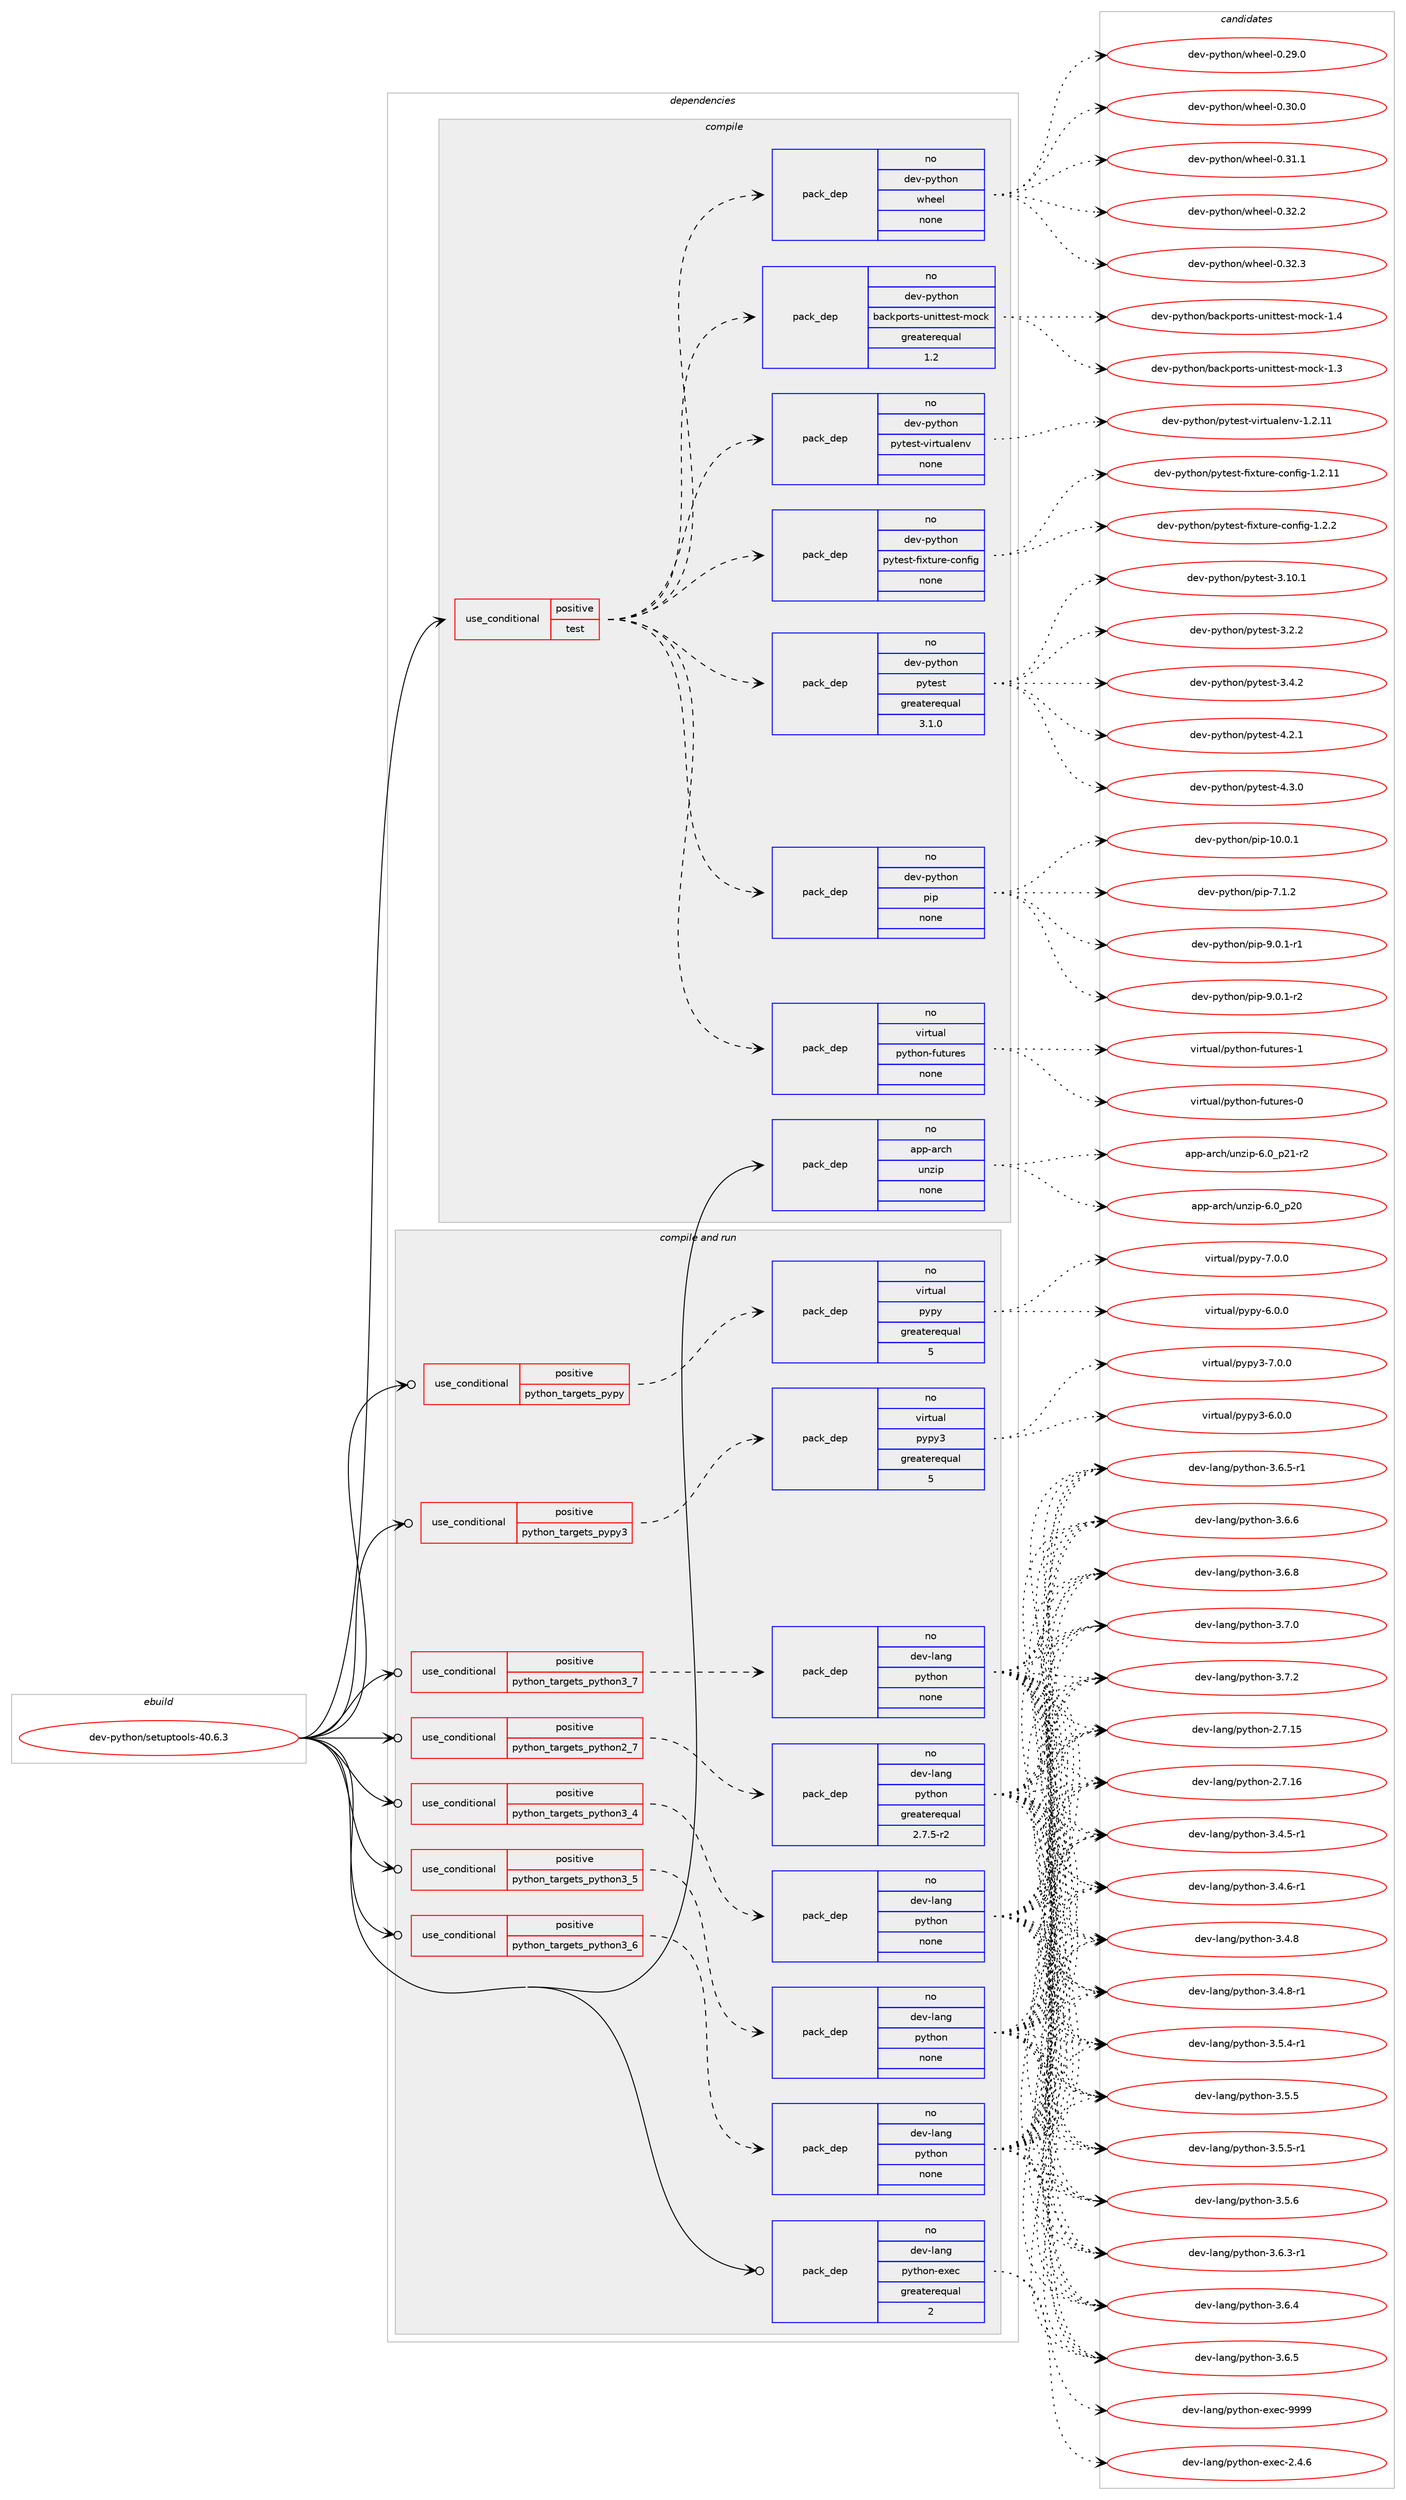 digraph prolog {

# *************
# Graph options
# *************

newrank=true;
concentrate=true;
compound=true;
graph [rankdir=LR,fontname=Helvetica,fontsize=10,ranksep=1.5];#, ranksep=2.5, nodesep=0.2];
edge  [arrowhead=vee];
node  [fontname=Helvetica,fontsize=10];

# **********
# The ebuild
# **********

subgraph cluster_leftcol {
color=gray;
rank=same;
label=<<i>ebuild</i>>;
id [label="dev-python/setuptools-40.6.3", color=red, width=4, href="../dev-python/setuptools-40.6.3.svg"];
}

# ****************
# The dependencies
# ****************

subgraph cluster_midcol {
color=gray;
label=<<i>dependencies</i>>;
subgraph cluster_compile {
fillcolor="#eeeeee";
style=filled;
label=<<i>compile</i>>;
subgraph cond384434 {
dependency1440745 [label=<<TABLE BORDER="0" CELLBORDER="1" CELLSPACING="0" CELLPADDING="4"><TR><TD ROWSPAN="3" CELLPADDING="10">use_conditional</TD></TR><TR><TD>positive</TD></TR><TR><TD>test</TD></TR></TABLE>>, shape=none, color=red];
subgraph pack1032949 {
dependency1440746 [label=<<TABLE BORDER="0" CELLBORDER="1" CELLSPACING="0" CELLPADDING="4" WIDTH="220"><TR><TD ROWSPAN="6" CELLPADDING="30">pack_dep</TD></TR><TR><TD WIDTH="110">no</TD></TR><TR><TD>dev-python</TD></TR><TR><TD>pip</TD></TR><TR><TD>none</TD></TR><TR><TD></TD></TR></TABLE>>, shape=none, color=blue];
}
dependency1440745:e -> dependency1440746:w [weight=20,style="dashed",arrowhead="vee"];
subgraph pack1032950 {
dependency1440747 [label=<<TABLE BORDER="0" CELLBORDER="1" CELLSPACING="0" CELLPADDING="4" WIDTH="220"><TR><TD ROWSPAN="6" CELLPADDING="30">pack_dep</TD></TR><TR><TD WIDTH="110">no</TD></TR><TR><TD>dev-python</TD></TR><TR><TD>pytest</TD></TR><TR><TD>greaterequal</TD></TR><TR><TD>3.1.0</TD></TR></TABLE>>, shape=none, color=blue];
}
dependency1440745:e -> dependency1440747:w [weight=20,style="dashed",arrowhead="vee"];
subgraph pack1032951 {
dependency1440748 [label=<<TABLE BORDER="0" CELLBORDER="1" CELLSPACING="0" CELLPADDING="4" WIDTH="220"><TR><TD ROWSPAN="6" CELLPADDING="30">pack_dep</TD></TR><TR><TD WIDTH="110">no</TD></TR><TR><TD>dev-python</TD></TR><TR><TD>pytest-fixture-config</TD></TR><TR><TD>none</TD></TR><TR><TD></TD></TR></TABLE>>, shape=none, color=blue];
}
dependency1440745:e -> dependency1440748:w [weight=20,style="dashed",arrowhead="vee"];
subgraph pack1032952 {
dependency1440749 [label=<<TABLE BORDER="0" CELLBORDER="1" CELLSPACING="0" CELLPADDING="4" WIDTH="220"><TR><TD ROWSPAN="6" CELLPADDING="30">pack_dep</TD></TR><TR><TD WIDTH="110">no</TD></TR><TR><TD>dev-python</TD></TR><TR><TD>pytest-virtualenv</TD></TR><TR><TD>none</TD></TR><TR><TD></TD></TR></TABLE>>, shape=none, color=blue];
}
dependency1440745:e -> dependency1440749:w [weight=20,style="dashed",arrowhead="vee"];
subgraph pack1032953 {
dependency1440750 [label=<<TABLE BORDER="0" CELLBORDER="1" CELLSPACING="0" CELLPADDING="4" WIDTH="220"><TR><TD ROWSPAN="6" CELLPADDING="30">pack_dep</TD></TR><TR><TD WIDTH="110">no</TD></TR><TR><TD>dev-python</TD></TR><TR><TD>backports-unittest-mock</TD></TR><TR><TD>greaterequal</TD></TR><TR><TD>1.2</TD></TR></TABLE>>, shape=none, color=blue];
}
dependency1440745:e -> dependency1440750:w [weight=20,style="dashed",arrowhead="vee"];
subgraph pack1032954 {
dependency1440751 [label=<<TABLE BORDER="0" CELLBORDER="1" CELLSPACING="0" CELLPADDING="4" WIDTH="220"><TR><TD ROWSPAN="6" CELLPADDING="30">pack_dep</TD></TR><TR><TD WIDTH="110">no</TD></TR><TR><TD>dev-python</TD></TR><TR><TD>wheel</TD></TR><TR><TD>none</TD></TR><TR><TD></TD></TR></TABLE>>, shape=none, color=blue];
}
dependency1440745:e -> dependency1440751:w [weight=20,style="dashed",arrowhead="vee"];
subgraph pack1032955 {
dependency1440752 [label=<<TABLE BORDER="0" CELLBORDER="1" CELLSPACING="0" CELLPADDING="4" WIDTH="220"><TR><TD ROWSPAN="6" CELLPADDING="30">pack_dep</TD></TR><TR><TD WIDTH="110">no</TD></TR><TR><TD>virtual</TD></TR><TR><TD>python-futures</TD></TR><TR><TD>none</TD></TR><TR><TD></TD></TR></TABLE>>, shape=none, color=blue];
}
dependency1440745:e -> dependency1440752:w [weight=20,style="dashed",arrowhead="vee"];
}
id:e -> dependency1440745:w [weight=20,style="solid",arrowhead="vee"];
subgraph pack1032956 {
dependency1440753 [label=<<TABLE BORDER="0" CELLBORDER="1" CELLSPACING="0" CELLPADDING="4" WIDTH="220"><TR><TD ROWSPAN="6" CELLPADDING="30">pack_dep</TD></TR><TR><TD WIDTH="110">no</TD></TR><TR><TD>app-arch</TD></TR><TR><TD>unzip</TD></TR><TR><TD>none</TD></TR><TR><TD></TD></TR></TABLE>>, shape=none, color=blue];
}
id:e -> dependency1440753:w [weight=20,style="solid",arrowhead="vee"];
}
subgraph cluster_compileandrun {
fillcolor="#eeeeee";
style=filled;
label=<<i>compile and run</i>>;
subgraph cond384435 {
dependency1440754 [label=<<TABLE BORDER="0" CELLBORDER="1" CELLSPACING="0" CELLPADDING="4"><TR><TD ROWSPAN="3" CELLPADDING="10">use_conditional</TD></TR><TR><TD>positive</TD></TR><TR><TD>python_targets_pypy</TD></TR></TABLE>>, shape=none, color=red];
subgraph pack1032957 {
dependency1440755 [label=<<TABLE BORDER="0" CELLBORDER="1" CELLSPACING="0" CELLPADDING="4" WIDTH="220"><TR><TD ROWSPAN="6" CELLPADDING="30">pack_dep</TD></TR><TR><TD WIDTH="110">no</TD></TR><TR><TD>virtual</TD></TR><TR><TD>pypy</TD></TR><TR><TD>greaterequal</TD></TR><TR><TD>5</TD></TR></TABLE>>, shape=none, color=blue];
}
dependency1440754:e -> dependency1440755:w [weight=20,style="dashed",arrowhead="vee"];
}
id:e -> dependency1440754:w [weight=20,style="solid",arrowhead="odotvee"];
subgraph cond384436 {
dependency1440756 [label=<<TABLE BORDER="0" CELLBORDER="1" CELLSPACING="0" CELLPADDING="4"><TR><TD ROWSPAN="3" CELLPADDING="10">use_conditional</TD></TR><TR><TD>positive</TD></TR><TR><TD>python_targets_pypy3</TD></TR></TABLE>>, shape=none, color=red];
subgraph pack1032958 {
dependency1440757 [label=<<TABLE BORDER="0" CELLBORDER="1" CELLSPACING="0" CELLPADDING="4" WIDTH="220"><TR><TD ROWSPAN="6" CELLPADDING="30">pack_dep</TD></TR><TR><TD WIDTH="110">no</TD></TR><TR><TD>virtual</TD></TR><TR><TD>pypy3</TD></TR><TR><TD>greaterequal</TD></TR><TR><TD>5</TD></TR></TABLE>>, shape=none, color=blue];
}
dependency1440756:e -> dependency1440757:w [weight=20,style="dashed",arrowhead="vee"];
}
id:e -> dependency1440756:w [weight=20,style="solid",arrowhead="odotvee"];
subgraph cond384437 {
dependency1440758 [label=<<TABLE BORDER="0" CELLBORDER="1" CELLSPACING="0" CELLPADDING="4"><TR><TD ROWSPAN="3" CELLPADDING="10">use_conditional</TD></TR><TR><TD>positive</TD></TR><TR><TD>python_targets_python2_7</TD></TR></TABLE>>, shape=none, color=red];
subgraph pack1032959 {
dependency1440759 [label=<<TABLE BORDER="0" CELLBORDER="1" CELLSPACING="0" CELLPADDING="4" WIDTH="220"><TR><TD ROWSPAN="6" CELLPADDING="30">pack_dep</TD></TR><TR><TD WIDTH="110">no</TD></TR><TR><TD>dev-lang</TD></TR><TR><TD>python</TD></TR><TR><TD>greaterequal</TD></TR><TR><TD>2.7.5-r2</TD></TR></TABLE>>, shape=none, color=blue];
}
dependency1440758:e -> dependency1440759:w [weight=20,style="dashed",arrowhead="vee"];
}
id:e -> dependency1440758:w [weight=20,style="solid",arrowhead="odotvee"];
subgraph cond384438 {
dependency1440760 [label=<<TABLE BORDER="0" CELLBORDER="1" CELLSPACING="0" CELLPADDING="4"><TR><TD ROWSPAN="3" CELLPADDING="10">use_conditional</TD></TR><TR><TD>positive</TD></TR><TR><TD>python_targets_python3_4</TD></TR></TABLE>>, shape=none, color=red];
subgraph pack1032960 {
dependency1440761 [label=<<TABLE BORDER="0" CELLBORDER="1" CELLSPACING="0" CELLPADDING="4" WIDTH="220"><TR><TD ROWSPAN="6" CELLPADDING="30">pack_dep</TD></TR><TR><TD WIDTH="110">no</TD></TR><TR><TD>dev-lang</TD></TR><TR><TD>python</TD></TR><TR><TD>none</TD></TR><TR><TD></TD></TR></TABLE>>, shape=none, color=blue];
}
dependency1440760:e -> dependency1440761:w [weight=20,style="dashed",arrowhead="vee"];
}
id:e -> dependency1440760:w [weight=20,style="solid",arrowhead="odotvee"];
subgraph cond384439 {
dependency1440762 [label=<<TABLE BORDER="0" CELLBORDER="1" CELLSPACING="0" CELLPADDING="4"><TR><TD ROWSPAN="3" CELLPADDING="10">use_conditional</TD></TR><TR><TD>positive</TD></TR><TR><TD>python_targets_python3_5</TD></TR></TABLE>>, shape=none, color=red];
subgraph pack1032961 {
dependency1440763 [label=<<TABLE BORDER="0" CELLBORDER="1" CELLSPACING="0" CELLPADDING="4" WIDTH="220"><TR><TD ROWSPAN="6" CELLPADDING="30">pack_dep</TD></TR><TR><TD WIDTH="110">no</TD></TR><TR><TD>dev-lang</TD></TR><TR><TD>python</TD></TR><TR><TD>none</TD></TR><TR><TD></TD></TR></TABLE>>, shape=none, color=blue];
}
dependency1440762:e -> dependency1440763:w [weight=20,style="dashed",arrowhead="vee"];
}
id:e -> dependency1440762:w [weight=20,style="solid",arrowhead="odotvee"];
subgraph cond384440 {
dependency1440764 [label=<<TABLE BORDER="0" CELLBORDER="1" CELLSPACING="0" CELLPADDING="4"><TR><TD ROWSPAN="3" CELLPADDING="10">use_conditional</TD></TR><TR><TD>positive</TD></TR><TR><TD>python_targets_python3_6</TD></TR></TABLE>>, shape=none, color=red];
subgraph pack1032962 {
dependency1440765 [label=<<TABLE BORDER="0" CELLBORDER="1" CELLSPACING="0" CELLPADDING="4" WIDTH="220"><TR><TD ROWSPAN="6" CELLPADDING="30">pack_dep</TD></TR><TR><TD WIDTH="110">no</TD></TR><TR><TD>dev-lang</TD></TR><TR><TD>python</TD></TR><TR><TD>none</TD></TR><TR><TD></TD></TR></TABLE>>, shape=none, color=blue];
}
dependency1440764:e -> dependency1440765:w [weight=20,style="dashed",arrowhead="vee"];
}
id:e -> dependency1440764:w [weight=20,style="solid",arrowhead="odotvee"];
subgraph cond384441 {
dependency1440766 [label=<<TABLE BORDER="0" CELLBORDER="1" CELLSPACING="0" CELLPADDING="4"><TR><TD ROWSPAN="3" CELLPADDING="10">use_conditional</TD></TR><TR><TD>positive</TD></TR><TR><TD>python_targets_python3_7</TD></TR></TABLE>>, shape=none, color=red];
subgraph pack1032963 {
dependency1440767 [label=<<TABLE BORDER="0" CELLBORDER="1" CELLSPACING="0" CELLPADDING="4" WIDTH="220"><TR><TD ROWSPAN="6" CELLPADDING="30">pack_dep</TD></TR><TR><TD WIDTH="110">no</TD></TR><TR><TD>dev-lang</TD></TR><TR><TD>python</TD></TR><TR><TD>none</TD></TR><TR><TD></TD></TR></TABLE>>, shape=none, color=blue];
}
dependency1440766:e -> dependency1440767:w [weight=20,style="dashed",arrowhead="vee"];
}
id:e -> dependency1440766:w [weight=20,style="solid",arrowhead="odotvee"];
subgraph pack1032964 {
dependency1440768 [label=<<TABLE BORDER="0" CELLBORDER="1" CELLSPACING="0" CELLPADDING="4" WIDTH="220"><TR><TD ROWSPAN="6" CELLPADDING="30">pack_dep</TD></TR><TR><TD WIDTH="110">no</TD></TR><TR><TD>dev-lang</TD></TR><TR><TD>python-exec</TD></TR><TR><TD>greaterequal</TD></TR><TR><TD>2</TD></TR></TABLE>>, shape=none, color=blue];
}
id:e -> dependency1440768:w [weight=20,style="solid",arrowhead="odotvee"];
}
subgraph cluster_run {
fillcolor="#eeeeee";
style=filled;
label=<<i>run</i>>;
}
}

# **************
# The candidates
# **************

subgraph cluster_choices {
rank=same;
color=gray;
label=<<i>candidates</i>>;

subgraph choice1032949 {
color=black;
nodesep=1;
choice100101118451121211161041111104711210511245494846484649 [label="dev-python/pip-10.0.1", color=red, width=4,href="../dev-python/pip-10.0.1.svg"];
choice1001011184511212111610411111047112105112455546494650 [label="dev-python/pip-7.1.2", color=red, width=4,href="../dev-python/pip-7.1.2.svg"];
choice10010111845112121116104111110471121051124557464846494511449 [label="dev-python/pip-9.0.1-r1", color=red, width=4,href="../dev-python/pip-9.0.1-r1.svg"];
choice10010111845112121116104111110471121051124557464846494511450 [label="dev-python/pip-9.0.1-r2", color=red, width=4,href="../dev-python/pip-9.0.1-r2.svg"];
dependency1440746:e -> choice100101118451121211161041111104711210511245494846484649:w [style=dotted,weight="100"];
dependency1440746:e -> choice1001011184511212111610411111047112105112455546494650:w [style=dotted,weight="100"];
dependency1440746:e -> choice10010111845112121116104111110471121051124557464846494511449:w [style=dotted,weight="100"];
dependency1440746:e -> choice10010111845112121116104111110471121051124557464846494511450:w [style=dotted,weight="100"];
}
subgraph choice1032950 {
color=black;
nodesep=1;
choice100101118451121211161041111104711212111610111511645514649484649 [label="dev-python/pytest-3.10.1", color=red, width=4,href="../dev-python/pytest-3.10.1.svg"];
choice1001011184511212111610411111047112121116101115116455146504650 [label="dev-python/pytest-3.2.2", color=red, width=4,href="../dev-python/pytest-3.2.2.svg"];
choice1001011184511212111610411111047112121116101115116455146524650 [label="dev-python/pytest-3.4.2", color=red, width=4,href="../dev-python/pytest-3.4.2.svg"];
choice1001011184511212111610411111047112121116101115116455246504649 [label="dev-python/pytest-4.2.1", color=red, width=4,href="../dev-python/pytest-4.2.1.svg"];
choice1001011184511212111610411111047112121116101115116455246514648 [label="dev-python/pytest-4.3.0", color=red, width=4,href="../dev-python/pytest-4.3.0.svg"];
dependency1440747:e -> choice100101118451121211161041111104711212111610111511645514649484649:w [style=dotted,weight="100"];
dependency1440747:e -> choice1001011184511212111610411111047112121116101115116455146504650:w [style=dotted,weight="100"];
dependency1440747:e -> choice1001011184511212111610411111047112121116101115116455146524650:w [style=dotted,weight="100"];
dependency1440747:e -> choice1001011184511212111610411111047112121116101115116455246504649:w [style=dotted,weight="100"];
dependency1440747:e -> choice1001011184511212111610411111047112121116101115116455246514648:w [style=dotted,weight="100"];
}
subgraph choice1032951 {
color=black;
nodesep=1;
choice100101118451121211161041111104711212111610111511645102105120116117114101459911111010210510345494650464949 [label="dev-python/pytest-fixture-config-1.2.11", color=red, width=4,href="../dev-python/pytest-fixture-config-1.2.11.svg"];
choice1001011184511212111610411111047112121116101115116451021051201161171141014599111110102105103454946504650 [label="dev-python/pytest-fixture-config-1.2.2", color=red, width=4,href="../dev-python/pytest-fixture-config-1.2.2.svg"];
dependency1440748:e -> choice100101118451121211161041111104711212111610111511645102105120116117114101459911111010210510345494650464949:w [style=dotted,weight="100"];
dependency1440748:e -> choice1001011184511212111610411111047112121116101115116451021051201161171141014599111110102105103454946504650:w [style=dotted,weight="100"];
}
subgraph choice1032952 {
color=black;
nodesep=1;
choice1001011184511212111610411111047112121116101115116451181051141161179710810111011845494650464949 [label="dev-python/pytest-virtualenv-1.2.11", color=red, width=4,href="../dev-python/pytest-virtualenv-1.2.11.svg"];
dependency1440749:e -> choice1001011184511212111610411111047112121116101115116451181051141161179710810111011845494650464949:w [style=dotted,weight="100"];
}
subgraph choice1032953 {
color=black;
nodesep=1;
choice100101118451121211161041111104798979910711211111411611545117110105116116101115116451091119910745494651 [label="dev-python/backports-unittest-mock-1.3", color=red, width=4,href="../dev-python/backports-unittest-mock-1.3.svg"];
choice100101118451121211161041111104798979910711211111411611545117110105116116101115116451091119910745494652 [label="dev-python/backports-unittest-mock-1.4", color=red, width=4,href="../dev-python/backports-unittest-mock-1.4.svg"];
dependency1440750:e -> choice100101118451121211161041111104798979910711211111411611545117110105116116101115116451091119910745494651:w [style=dotted,weight="100"];
dependency1440750:e -> choice100101118451121211161041111104798979910711211111411611545117110105116116101115116451091119910745494652:w [style=dotted,weight="100"];
}
subgraph choice1032954 {
color=black;
nodesep=1;
choice100101118451121211161041111104711910410110110845484650574648 [label="dev-python/wheel-0.29.0", color=red, width=4,href="../dev-python/wheel-0.29.0.svg"];
choice100101118451121211161041111104711910410110110845484651484648 [label="dev-python/wheel-0.30.0", color=red, width=4,href="../dev-python/wheel-0.30.0.svg"];
choice100101118451121211161041111104711910410110110845484651494649 [label="dev-python/wheel-0.31.1", color=red, width=4,href="../dev-python/wheel-0.31.1.svg"];
choice100101118451121211161041111104711910410110110845484651504650 [label="dev-python/wheel-0.32.2", color=red, width=4,href="../dev-python/wheel-0.32.2.svg"];
choice100101118451121211161041111104711910410110110845484651504651 [label="dev-python/wheel-0.32.3", color=red, width=4,href="../dev-python/wheel-0.32.3.svg"];
dependency1440751:e -> choice100101118451121211161041111104711910410110110845484650574648:w [style=dotted,weight="100"];
dependency1440751:e -> choice100101118451121211161041111104711910410110110845484651484648:w [style=dotted,weight="100"];
dependency1440751:e -> choice100101118451121211161041111104711910410110110845484651494649:w [style=dotted,weight="100"];
dependency1440751:e -> choice100101118451121211161041111104711910410110110845484651504650:w [style=dotted,weight="100"];
dependency1440751:e -> choice100101118451121211161041111104711910410110110845484651504651:w [style=dotted,weight="100"];
}
subgraph choice1032955 {
color=black;
nodesep=1;
choice1181051141161179710847112121116104111110451021171161171141011154548 [label="virtual/python-futures-0", color=red, width=4,href="../virtual/python-futures-0.svg"];
choice1181051141161179710847112121116104111110451021171161171141011154549 [label="virtual/python-futures-1", color=red, width=4,href="../virtual/python-futures-1.svg"];
dependency1440752:e -> choice1181051141161179710847112121116104111110451021171161171141011154548:w [style=dotted,weight="100"];
dependency1440752:e -> choice1181051141161179710847112121116104111110451021171161171141011154549:w [style=dotted,weight="100"];
}
subgraph choice1032956 {
color=black;
nodesep=1;
choice971121124597114991044711711012210511245544648951125048 [label="app-arch/unzip-6.0_p20", color=red, width=4,href="../app-arch/unzip-6.0_p20.svg"];
choice9711211245971149910447117110122105112455446489511250494511450 [label="app-arch/unzip-6.0_p21-r2", color=red, width=4,href="../app-arch/unzip-6.0_p21-r2.svg"];
dependency1440753:e -> choice971121124597114991044711711012210511245544648951125048:w [style=dotted,weight="100"];
dependency1440753:e -> choice9711211245971149910447117110122105112455446489511250494511450:w [style=dotted,weight="100"];
}
subgraph choice1032957 {
color=black;
nodesep=1;
choice1181051141161179710847112121112121455446484648 [label="virtual/pypy-6.0.0", color=red, width=4,href="../virtual/pypy-6.0.0.svg"];
choice1181051141161179710847112121112121455546484648 [label="virtual/pypy-7.0.0", color=red, width=4,href="../virtual/pypy-7.0.0.svg"];
dependency1440755:e -> choice1181051141161179710847112121112121455446484648:w [style=dotted,weight="100"];
dependency1440755:e -> choice1181051141161179710847112121112121455546484648:w [style=dotted,weight="100"];
}
subgraph choice1032958 {
color=black;
nodesep=1;
choice118105114116117971084711212111212151455446484648 [label="virtual/pypy3-6.0.0", color=red, width=4,href="../virtual/pypy3-6.0.0.svg"];
choice118105114116117971084711212111212151455546484648 [label="virtual/pypy3-7.0.0", color=red, width=4,href="../virtual/pypy3-7.0.0.svg"];
dependency1440757:e -> choice118105114116117971084711212111212151455446484648:w [style=dotted,weight="100"];
dependency1440757:e -> choice118105114116117971084711212111212151455546484648:w [style=dotted,weight="100"];
}
subgraph choice1032959 {
color=black;
nodesep=1;
choice10010111845108971101034711212111610411111045504655464953 [label="dev-lang/python-2.7.15", color=red, width=4,href="../dev-lang/python-2.7.15.svg"];
choice10010111845108971101034711212111610411111045504655464954 [label="dev-lang/python-2.7.16", color=red, width=4,href="../dev-lang/python-2.7.16.svg"];
choice1001011184510897110103471121211161041111104551465246534511449 [label="dev-lang/python-3.4.5-r1", color=red, width=4,href="../dev-lang/python-3.4.5-r1.svg"];
choice1001011184510897110103471121211161041111104551465246544511449 [label="dev-lang/python-3.4.6-r1", color=red, width=4,href="../dev-lang/python-3.4.6-r1.svg"];
choice100101118451089711010347112121116104111110455146524656 [label="dev-lang/python-3.4.8", color=red, width=4,href="../dev-lang/python-3.4.8.svg"];
choice1001011184510897110103471121211161041111104551465246564511449 [label="dev-lang/python-3.4.8-r1", color=red, width=4,href="../dev-lang/python-3.4.8-r1.svg"];
choice1001011184510897110103471121211161041111104551465346524511449 [label="dev-lang/python-3.5.4-r1", color=red, width=4,href="../dev-lang/python-3.5.4-r1.svg"];
choice100101118451089711010347112121116104111110455146534653 [label="dev-lang/python-3.5.5", color=red, width=4,href="../dev-lang/python-3.5.5.svg"];
choice1001011184510897110103471121211161041111104551465346534511449 [label="dev-lang/python-3.5.5-r1", color=red, width=4,href="../dev-lang/python-3.5.5-r1.svg"];
choice100101118451089711010347112121116104111110455146534654 [label="dev-lang/python-3.5.6", color=red, width=4,href="../dev-lang/python-3.5.6.svg"];
choice1001011184510897110103471121211161041111104551465446514511449 [label="dev-lang/python-3.6.3-r1", color=red, width=4,href="../dev-lang/python-3.6.3-r1.svg"];
choice100101118451089711010347112121116104111110455146544652 [label="dev-lang/python-3.6.4", color=red, width=4,href="../dev-lang/python-3.6.4.svg"];
choice100101118451089711010347112121116104111110455146544653 [label="dev-lang/python-3.6.5", color=red, width=4,href="../dev-lang/python-3.6.5.svg"];
choice1001011184510897110103471121211161041111104551465446534511449 [label="dev-lang/python-3.6.5-r1", color=red, width=4,href="../dev-lang/python-3.6.5-r1.svg"];
choice100101118451089711010347112121116104111110455146544654 [label="dev-lang/python-3.6.6", color=red, width=4,href="../dev-lang/python-3.6.6.svg"];
choice100101118451089711010347112121116104111110455146544656 [label="dev-lang/python-3.6.8", color=red, width=4,href="../dev-lang/python-3.6.8.svg"];
choice100101118451089711010347112121116104111110455146554648 [label="dev-lang/python-3.7.0", color=red, width=4,href="../dev-lang/python-3.7.0.svg"];
choice100101118451089711010347112121116104111110455146554650 [label="dev-lang/python-3.7.2", color=red, width=4,href="../dev-lang/python-3.7.2.svg"];
dependency1440759:e -> choice10010111845108971101034711212111610411111045504655464953:w [style=dotted,weight="100"];
dependency1440759:e -> choice10010111845108971101034711212111610411111045504655464954:w [style=dotted,weight="100"];
dependency1440759:e -> choice1001011184510897110103471121211161041111104551465246534511449:w [style=dotted,weight="100"];
dependency1440759:e -> choice1001011184510897110103471121211161041111104551465246544511449:w [style=dotted,weight="100"];
dependency1440759:e -> choice100101118451089711010347112121116104111110455146524656:w [style=dotted,weight="100"];
dependency1440759:e -> choice1001011184510897110103471121211161041111104551465246564511449:w [style=dotted,weight="100"];
dependency1440759:e -> choice1001011184510897110103471121211161041111104551465346524511449:w [style=dotted,weight="100"];
dependency1440759:e -> choice100101118451089711010347112121116104111110455146534653:w [style=dotted,weight="100"];
dependency1440759:e -> choice1001011184510897110103471121211161041111104551465346534511449:w [style=dotted,weight="100"];
dependency1440759:e -> choice100101118451089711010347112121116104111110455146534654:w [style=dotted,weight="100"];
dependency1440759:e -> choice1001011184510897110103471121211161041111104551465446514511449:w [style=dotted,weight="100"];
dependency1440759:e -> choice100101118451089711010347112121116104111110455146544652:w [style=dotted,weight="100"];
dependency1440759:e -> choice100101118451089711010347112121116104111110455146544653:w [style=dotted,weight="100"];
dependency1440759:e -> choice1001011184510897110103471121211161041111104551465446534511449:w [style=dotted,weight="100"];
dependency1440759:e -> choice100101118451089711010347112121116104111110455146544654:w [style=dotted,weight="100"];
dependency1440759:e -> choice100101118451089711010347112121116104111110455146544656:w [style=dotted,weight="100"];
dependency1440759:e -> choice100101118451089711010347112121116104111110455146554648:w [style=dotted,weight="100"];
dependency1440759:e -> choice100101118451089711010347112121116104111110455146554650:w [style=dotted,weight="100"];
}
subgraph choice1032960 {
color=black;
nodesep=1;
choice10010111845108971101034711212111610411111045504655464953 [label="dev-lang/python-2.7.15", color=red, width=4,href="../dev-lang/python-2.7.15.svg"];
choice10010111845108971101034711212111610411111045504655464954 [label="dev-lang/python-2.7.16", color=red, width=4,href="../dev-lang/python-2.7.16.svg"];
choice1001011184510897110103471121211161041111104551465246534511449 [label="dev-lang/python-3.4.5-r1", color=red, width=4,href="../dev-lang/python-3.4.5-r1.svg"];
choice1001011184510897110103471121211161041111104551465246544511449 [label="dev-lang/python-3.4.6-r1", color=red, width=4,href="../dev-lang/python-3.4.6-r1.svg"];
choice100101118451089711010347112121116104111110455146524656 [label="dev-lang/python-3.4.8", color=red, width=4,href="../dev-lang/python-3.4.8.svg"];
choice1001011184510897110103471121211161041111104551465246564511449 [label="dev-lang/python-3.4.8-r1", color=red, width=4,href="../dev-lang/python-3.4.8-r1.svg"];
choice1001011184510897110103471121211161041111104551465346524511449 [label="dev-lang/python-3.5.4-r1", color=red, width=4,href="../dev-lang/python-3.5.4-r1.svg"];
choice100101118451089711010347112121116104111110455146534653 [label="dev-lang/python-3.5.5", color=red, width=4,href="../dev-lang/python-3.5.5.svg"];
choice1001011184510897110103471121211161041111104551465346534511449 [label="dev-lang/python-3.5.5-r1", color=red, width=4,href="../dev-lang/python-3.5.5-r1.svg"];
choice100101118451089711010347112121116104111110455146534654 [label="dev-lang/python-3.5.6", color=red, width=4,href="../dev-lang/python-3.5.6.svg"];
choice1001011184510897110103471121211161041111104551465446514511449 [label="dev-lang/python-3.6.3-r1", color=red, width=4,href="../dev-lang/python-3.6.3-r1.svg"];
choice100101118451089711010347112121116104111110455146544652 [label="dev-lang/python-3.6.4", color=red, width=4,href="../dev-lang/python-3.6.4.svg"];
choice100101118451089711010347112121116104111110455146544653 [label="dev-lang/python-3.6.5", color=red, width=4,href="../dev-lang/python-3.6.5.svg"];
choice1001011184510897110103471121211161041111104551465446534511449 [label="dev-lang/python-3.6.5-r1", color=red, width=4,href="../dev-lang/python-3.6.5-r1.svg"];
choice100101118451089711010347112121116104111110455146544654 [label="dev-lang/python-3.6.6", color=red, width=4,href="../dev-lang/python-3.6.6.svg"];
choice100101118451089711010347112121116104111110455146544656 [label="dev-lang/python-3.6.8", color=red, width=4,href="../dev-lang/python-3.6.8.svg"];
choice100101118451089711010347112121116104111110455146554648 [label="dev-lang/python-3.7.0", color=red, width=4,href="../dev-lang/python-3.7.0.svg"];
choice100101118451089711010347112121116104111110455146554650 [label="dev-lang/python-3.7.2", color=red, width=4,href="../dev-lang/python-3.7.2.svg"];
dependency1440761:e -> choice10010111845108971101034711212111610411111045504655464953:w [style=dotted,weight="100"];
dependency1440761:e -> choice10010111845108971101034711212111610411111045504655464954:w [style=dotted,weight="100"];
dependency1440761:e -> choice1001011184510897110103471121211161041111104551465246534511449:w [style=dotted,weight="100"];
dependency1440761:e -> choice1001011184510897110103471121211161041111104551465246544511449:w [style=dotted,weight="100"];
dependency1440761:e -> choice100101118451089711010347112121116104111110455146524656:w [style=dotted,weight="100"];
dependency1440761:e -> choice1001011184510897110103471121211161041111104551465246564511449:w [style=dotted,weight="100"];
dependency1440761:e -> choice1001011184510897110103471121211161041111104551465346524511449:w [style=dotted,weight="100"];
dependency1440761:e -> choice100101118451089711010347112121116104111110455146534653:w [style=dotted,weight="100"];
dependency1440761:e -> choice1001011184510897110103471121211161041111104551465346534511449:w [style=dotted,weight="100"];
dependency1440761:e -> choice100101118451089711010347112121116104111110455146534654:w [style=dotted,weight="100"];
dependency1440761:e -> choice1001011184510897110103471121211161041111104551465446514511449:w [style=dotted,weight="100"];
dependency1440761:e -> choice100101118451089711010347112121116104111110455146544652:w [style=dotted,weight="100"];
dependency1440761:e -> choice100101118451089711010347112121116104111110455146544653:w [style=dotted,weight="100"];
dependency1440761:e -> choice1001011184510897110103471121211161041111104551465446534511449:w [style=dotted,weight="100"];
dependency1440761:e -> choice100101118451089711010347112121116104111110455146544654:w [style=dotted,weight="100"];
dependency1440761:e -> choice100101118451089711010347112121116104111110455146544656:w [style=dotted,weight="100"];
dependency1440761:e -> choice100101118451089711010347112121116104111110455146554648:w [style=dotted,weight="100"];
dependency1440761:e -> choice100101118451089711010347112121116104111110455146554650:w [style=dotted,weight="100"];
}
subgraph choice1032961 {
color=black;
nodesep=1;
choice10010111845108971101034711212111610411111045504655464953 [label="dev-lang/python-2.7.15", color=red, width=4,href="../dev-lang/python-2.7.15.svg"];
choice10010111845108971101034711212111610411111045504655464954 [label="dev-lang/python-2.7.16", color=red, width=4,href="../dev-lang/python-2.7.16.svg"];
choice1001011184510897110103471121211161041111104551465246534511449 [label="dev-lang/python-3.4.5-r1", color=red, width=4,href="../dev-lang/python-3.4.5-r1.svg"];
choice1001011184510897110103471121211161041111104551465246544511449 [label="dev-lang/python-3.4.6-r1", color=red, width=4,href="../dev-lang/python-3.4.6-r1.svg"];
choice100101118451089711010347112121116104111110455146524656 [label="dev-lang/python-3.4.8", color=red, width=4,href="../dev-lang/python-3.4.8.svg"];
choice1001011184510897110103471121211161041111104551465246564511449 [label="dev-lang/python-3.4.8-r1", color=red, width=4,href="../dev-lang/python-3.4.8-r1.svg"];
choice1001011184510897110103471121211161041111104551465346524511449 [label="dev-lang/python-3.5.4-r1", color=red, width=4,href="../dev-lang/python-3.5.4-r1.svg"];
choice100101118451089711010347112121116104111110455146534653 [label="dev-lang/python-3.5.5", color=red, width=4,href="../dev-lang/python-3.5.5.svg"];
choice1001011184510897110103471121211161041111104551465346534511449 [label="dev-lang/python-3.5.5-r1", color=red, width=4,href="../dev-lang/python-3.5.5-r1.svg"];
choice100101118451089711010347112121116104111110455146534654 [label="dev-lang/python-3.5.6", color=red, width=4,href="../dev-lang/python-3.5.6.svg"];
choice1001011184510897110103471121211161041111104551465446514511449 [label="dev-lang/python-3.6.3-r1", color=red, width=4,href="../dev-lang/python-3.6.3-r1.svg"];
choice100101118451089711010347112121116104111110455146544652 [label="dev-lang/python-3.6.4", color=red, width=4,href="../dev-lang/python-3.6.4.svg"];
choice100101118451089711010347112121116104111110455146544653 [label="dev-lang/python-3.6.5", color=red, width=4,href="../dev-lang/python-3.6.5.svg"];
choice1001011184510897110103471121211161041111104551465446534511449 [label="dev-lang/python-3.6.5-r1", color=red, width=4,href="../dev-lang/python-3.6.5-r1.svg"];
choice100101118451089711010347112121116104111110455146544654 [label="dev-lang/python-3.6.6", color=red, width=4,href="../dev-lang/python-3.6.6.svg"];
choice100101118451089711010347112121116104111110455146544656 [label="dev-lang/python-3.6.8", color=red, width=4,href="../dev-lang/python-3.6.8.svg"];
choice100101118451089711010347112121116104111110455146554648 [label="dev-lang/python-3.7.0", color=red, width=4,href="../dev-lang/python-3.7.0.svg"];
choice100101118451089711010347112121116104111110455146554650 [label="dev-lang/python-3.7.2", color=red, width=4,href="../dev-lang/python-3.7.2.svg"];
dependency1440763:e -> choice10010111845108971101034711212111610411111045504655464953:w [style=dotted,weight="100"];
dependency1440763:e -> choice10010111845108971101034711212111610411111045504655464954:w [style=dotted,weight="100"];
dependency1440763:e -> choice1001011184510897110103471121211161041111104551465246534511449:w [style=dotted,weight="100"];
dependency1440763:e -> choice1001011184510897110103471121211161041111104551465246544511449:w [style=dotted,weight="100"];
dependency1440763:e -> choice100101118451089711010347112121116104111110455146524656:w [style=dotted,weight="100"];
dependency1440763:e -> choice1001011184510897110103471121211161041111104551465246564511449:w [style=dotted,weight="100"];
dependency1440763:e -> choice1001011184510897110103471121211161041111104551465346524511449:w [style=dotted,weight="100"];
dependency1440763:e -> choice100101118451089711010347112121116104111110455146534653:w [style=dotted,weight="100"];
dependency1440763:e -> choice1001011184510897110103471121211161041111104551465346534511449:w [style=dotted,weight="100"];
dependency1440763:e -> choice100101118451089711010347112121116104111110455146534654:w [style=dotted,weight="100"];
dependency1440763:e -> choice1001011184510897110103471121211161041111104551465446514511449:w [style=dotted,weight="100"];
dependency1440763:e -> choice100101118451089711010347112121116104111110455146544652:w [style=dotted,weight="100"];
dependency1440763:e -> choice100101118451089711010347112121116104111110455146544653:w [style=dotted,weight="100"];
dependency1440763:e -> choice1001011184510897110103471121211161041111104551465446534511449:w [style=dotted,weight="100"];
dependency1440763:e -> choice100101118451089711010347112121116104111110455146544654:w [style=dotted,weight="100"];
dependency1440763:e -> choice100101118451089711010347112121116104111110455146544656:w [style=dotted,weight="100"];
dependency1440763:e -> choice100101118451089711010347112121116104111110455146554648:w [style=dotted,weight="100"];
dependency1440763:e -> choice100101118451089711010347112121116104111110455146554650:w [style=dotted,weight="100"];
}
subgraph choice1032962 {
color=black;
nodesep=1;
choice10010111845108971101034711212111610411111045504655464953 [label="dev-lang/python-2.7.15", color=red, width=4,href="../dev-lang/python-2.7.15.svg"];
choice10010111845108971101034711212111610411111045504655464954 [label="dev-lang/python-2.7.16", color=red, width=4,href="../dev-lang/python-2.7.16.svg"];
choice1001011184510897110103471121211161041111104551465246534511449 [label="dev-lang/python-3.4.5-r1", color=red, width=4,href="../dev-lang/python-3.4.5-r1.svg"];
choice1001011184510897110103471121211161041111104551465246544511449 [label="dev-lang/python-3.4.6-r1", color=red, width=4,href="../dev-lang/python-3.4.6-r1.svg"];
choice100101118451089711010347112121116104111110455146524656 [label="dev-lang/python-3.4.8", color=red, width=4,href="../dev-lang/python-3.4.8.svg"];
choice1001011184510897110103471121211161041111104551465246564511449 [label="dev-lang/python-3.4.8-r1", color=red, width=4,href="../dev-lang/python-3.4.8-r1.svg"];
choice1001011184510897110103471121211161041111104551465346524511449 [label="dev-lang/python-3.5.4-r1", color=red, width=4,href="../dev-lang/python-3.5.4-r1.svg"];
choice100101118451089711010347112121116104111110455146534653 [label="dev-lang/python-3.5.5", color=red, width=4,href="../dev-lang/python-3.5.5.svg"];
choice1001011184510897110103471121211161041111104551465346534511449 [label="dev-lang/python-3.5.5-r1", color=red, width=4,href="../dev-lang/python-3.5.5-r1.svg"];
choice100101118451089711010347112121116104111110455146534654 [label="dev-lang/python-3.5.6", color=red, width=4,href="../dev-lang/python-3.5.6.svg"];
choice1001011184510897110103471121211161041111104551465446514511449 [label="dev-lang/python-3.6.3-r1", color=red, width=4,href="../dev-lang/python-3.6.3-r1.svg"];
choice100101118451089711010347112121116104111110455146544652 [label="dev-lang/python-3.6.4", color=red, width=4,href="../dev-lang/python-3.6.4.svg"];
choice100101118451089711010347112121116104111110455146544653 [label="dev-lang/python-3.6.5", color=red, width=4,href="../dev-lang/python-3.6.5.svg"];
choice1001011184510897110103471121211161041111104551465446534511449 [label="dev-lang/python-3.6.5-r1", color=red, width=4,href="../dev-lang/python-3.6.5-r1.svg"];
choice100101118451089711010347112121116104111110455146544654 [label="dev-lang/python-3.6.6", color=red, width=4,href="../dev-lang/python-3.6.6.svg"];
choice100101118451089711010347112121116104111110455146544656 [label="dev-lang/python-3.6.8", color=red, width=4,href="../dev-lang/python-3.6.8.svg"];
choice100101118451089711010347112121116104111110455146554648 [label="dev-lang/python-3.7.0", color=red, width=4,href="../dev-lang/python-3.7.0.svg"];
choice100101118451089711010347112121116104111110455146554650 [label="dev-lang/python-3.7.2", color=red, width=4,href="../dev-lang/python-3.7.2.svg"];
dependency1440765:e -> choice10010111845108971101034711212111610411111045504655464953:w [style=dotted,weight="100"];
dependency1440765:e -> choice10010111845108971101034711212111610411111045504655464954:w [style=dotted,weight="100"];
dependency1440765:e -> choice1001011184510897110103471121211161041111104551465246534511449:w [style=dotted,weight="100"];
dependency1440765:e -> choice1001011184510897110103471121211161041111104551465246544511449:w [style=dotted,weight="100"];
dependency1440765:e -> choice100101118451089711010347112121116104111110455146524656:w [style=dotted,weight="100"];
dependency1440765:e -> choice1001011184510897110103471121211161041111104551465246564511449:w [style=dotted,weight="100"];
dependency1440765:e -> choice1001011184510897110103471121211161041111104551465346524511449:w [style=dotted,weight="100"];
dependency1440765:e -> choice100101118451089711010347112121116104111110455146534653:w [style=dotted,weight="100"];
dependency1440765:e -> choice1001011184510897110103471121211161041111104551465346534511449:w [style=dotted,weight="100"];
dependency1440765:e -> choice100101118451089711010347112121116104111110455146534654:w [style=dotted,weight="100"];
dependency1440765:e -> choice1001011184510897110103471121211161041111104551465446514511449:w [style=dotted,weight="100"];
dependency1440765:e -> choice100101118451089711010347112121116104111110455146544652:w [style=dotted,weight="100"];
dependency1440765:e -> choice100101118451089711010347112121116104111110455146544653:w [style=dotted,weight="100"];
dependency1440765:e -> choice1001011184510897110103471121211161041111104551465446534511449:w [style=dotted,weight="100"];
dependency1440765:e -> choice100101118451089711010347112121116104111110455146544654:w [style=dotted,weight="100"];
dependency1440765:e -> choice100101118451089711010347112121116104111110455146544656:w [style=dotted,weight="100"];
dependency1440765:e -> choice100101118451089711010347112121116104111110455146554648:w [style=dotted,weight="100"];
dependency1440765:e -> choice100101118451089711010347112121116104111110455146554650:w [style=dotted,weight="100"];
}
subgraph choice1032963 {
color=black;
nodesep=1;
choice10010111845108971101034711212111610411111045504655464953 [label="dev-lang/python-2.7.15", color=red, width=4,href="../dev-lang/python-2.7.15.svg"];
choice10010111845108971101034711212111610411111045504655464954 [label="dev-lang/python-2.7.16", color=red, width=4,href="../dev-lang/python-2.7.16.svg"];
choice1001011184510897110103471121211161041111104551465246534511449 [label="dev-lang/python-3.4.5-r1", color=red, width=4,href="../dev-lang/python-3.4.5-r1.svg"];
choice1001011184510897110103471121211161041111104551465246544511449 [label="dev-lang/python-3.4.6-r1", color=red, width=4,href="../dev-lang/python-3.4.6-r1.svg"];
choice100101118451089711010347112121116104111110455146524656 [label="dev-lang/python-3.4.8", color=red, width=4,href="../dev-lang/python-3.4.8.svg"];
choice1001011184510897110103471121211161041111104551465246564511449 [label="dev-lang/python-3.4.8-r1", color=red, width=4,href="../dev-lang/python-3.4.8-r1.svg"];
choice1001011184510897110103471121211161041111104551465346524511449 [label="dev-lang/python-3.5.4-r1", color=red, width=4,href="../dev-lang/python-3.5.4-r1.svg"];
choice100101118451089711010347112121116104111110455146534653 [label="dev-lang/python-3.5.5", color=red, width=4,href="../dev-lang/python-3.5.5.svg"];
choice1001011184510897110103471121211161041111104551465346534511449 [label="dev-lang/python-3.5.5-r1", color=red, width=4,href="../dev-lang/python-3.5.5-r1.svg"];
choice100101118451089711010347112121116104111110455146534654 [label="dev-lang/python-3.5.6", color=red, width=4,href="../dev-lang/python-3.5.6.svg"];
choice1001011184510897110103471121211161041111104551465446514511449 [label="dev-lang/python-3.6.3-r1", color=red, width=4,href="../dev-lang/python-3.6.3-r1.svg"];
choice100101118451089711010347112121116104111110455146544652 [label="dev-lang/python-3.6.4", color=red, width=4,href="../dev-lang/python-3.6.4.svg"];
choice100101118451089711010347112121116104111110455146544653 [label="dev-lang/python-3.6.5", color=red, width=4,href="../dev-lang/python-3.6.5.svg"];
choice1001011184510897110103471121211161041111104551465446534511449 [label="dev-lang/python-3.6.5-r1", color=red, width=4,href="../dev-lang/python-3.6.5-r1.svg"];
choice100101118451089711010347112121116104111110455146544654 [label="dev-lang/python-3.6.6", color=red, width=4,href="../dev-lang/python-3.6.6.svg"];
choice100101118451089711010347112121116104111110455146544656 [label="dev-lang/python-3.6.8", color=red, width=4,href="../dev-lang/python-3.6.8.svg"];
choice100101118451089711010347112121116104111110455146554648 [label="dev-lang/python-3.7.0", color=red, width=4,href="../dev-lang/python-3.7.0.svg"];
choice100101118451089711010347112121116104111110455146554650 [label="dev-lang/python-3.7.2", color=red, width=4,href="../dev-lang/python-3.7.2.svg"];
dependency1440767:e -> choice10010111845108971101034711212111610411111045504655464953:w [style=dotted,weight="100"];
dependency1440767:e -> choice10010111845108971101034711212111610411111045504655464954:w [style=dotted,weight="100"];
dependency1440767:e -> choice1001011184510897110103471121211161041111104551465246534511449:w [style=dotted,weight="100"];
dependency1440767:e -> choice1001011184510897110103471121211161041111104551465246544511449:w [style=dotted,weight="100"];
dependency1440767:e -> choice100101118451089711010347112121116104111110455146524656:w [style=dotted,weight="100"];
dependency1440767:e -> choice1001011184510897110103471121211161041111104551465246564511449:w [style=dotted,weight="100"];
dependency1440767:e -> choice1001011184510897110103471121211161041111104551465346524511449:w [style=dotted,weight="100"];
dependency1440767:e -> choice100101118451089711010347112121116104111110455146534653:w [style=dotted,weight="100"];
dependency1440767:e -> choice1001011184510897110103471121211161041111104551465346534511449:w [style=dotted,weight="100"];
dependency1440767:e -> choice100101118451089711010347112121116104111110455146534654:w [style=dotted,weight="100"];
dependency1440767:e -> choice1001011184510897110103471121211161041111104551465446514511449:w [style=dotted,weight="100"];
dependency1440767:e -> choice100101118451089711010347112121116104111110455146544652:w [style=dotted,weight="100"];
dependency1440767:e -> choice100101118451089711010347112121116104111110455146544653:w [style=dotted,weight="100"];
dependency1440767:e -> choice1001011184510897110103471121211161041111104551465446534511449:w [style=dotted,weight="100"];
dependency1440767:e -> choice100101118451089711010347112121116104111110455146544654:w [style=dotted,weight="100"];
dependency1440767:e -> choice100101118451089711010347112121116104111110455146544656:w [style=dotted,weight="100"];
dependency1440767:e -> choice100101118451089711010347112121116104111110455146554648:w [style=dotted,weight="100"];
dependency1440767:e -> choice100101118451089711010347112121116104111110455146554650:w [style=dotted,weight="100"];
}
subgraph choice1032964 {
color=black;
nodesep=1;
choice1001011184510897110103471121211161041111104510112010199455046524654 [label="dev-lang/python-exec-2.4.6", color=red, width=4,href="../dev-lang/python-exec-2.4.6.svg"];
choice10010111845108971101034711212111610411111045101120101994557575757 [label="dev-lang/python-exec-9999", color=red, width=4,href="../dev-lang/python-exec-9999.svg"];
dependency1440768:e -> choice1001011184510897110103471121211161041111104510112010199455046524654:w [style=dotted,weight="100"];
dependency1440768:e -> choice10010111845108971101034711212111610411111045101120101994557575757:w [style=dotted,weight="100"];
}
}

}
